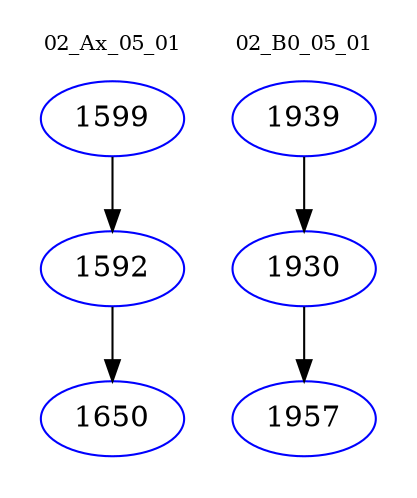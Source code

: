 digraph{
subgraph cluster_0 {
color = white
label = "02_Ax_05_01";
fontsize=10;
T0_1599 [label="1599", color="blue"]
T0_1599 -> T0_1592 [color="black"]
T0_1592 [label="1592", color="blue"]
T0_1592 -> T0_1650 [color="black"]
T0_1650 [label="1650", color="blue"]
}
subgraph cluster_1 {
color = white
label = "02_B0_05_01";
fontsize=10;
T1_1939 [label="1939", color="blue"]
T1_1939 -> T1_1930 [color="black"]
T1_1930 [label="1930", color="blue"]
T1_1930 -> T1_1957 [color="black"]
T1_1957 [label="1957", color="blue"]
}
}
